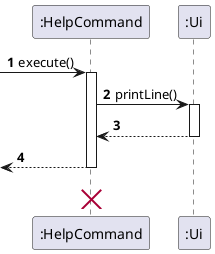 @startuml
Participant ":HelpCommand" as HelpCommand

autonumber

-> HelpCommand: execute()
activate HelpCommand

    HelpCommand -> ":Ui": printLine()
    activate ":Ui"
    HelpCommand <-- ":Ui"
    deactivate ":Ui"

    <-- HelpCommand
deactivate  HelpCommand
    <-[hidden]- HelpCommand

destroy HelpCommand
@enduml
